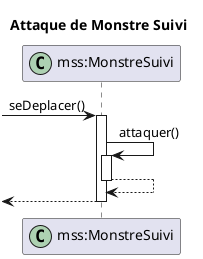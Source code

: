 @startuml 
title Attaque de Monstre Suivi
participant "mss:MonstreSuivi" as mss << (C,#ADD1B2) >>


 -> mss : seDeplacer() 
activate mss
mss -> mss : attaquer()
activate mss
mss --> mss
deactivate mss
 <-- mss
deactivate mss

@enduml